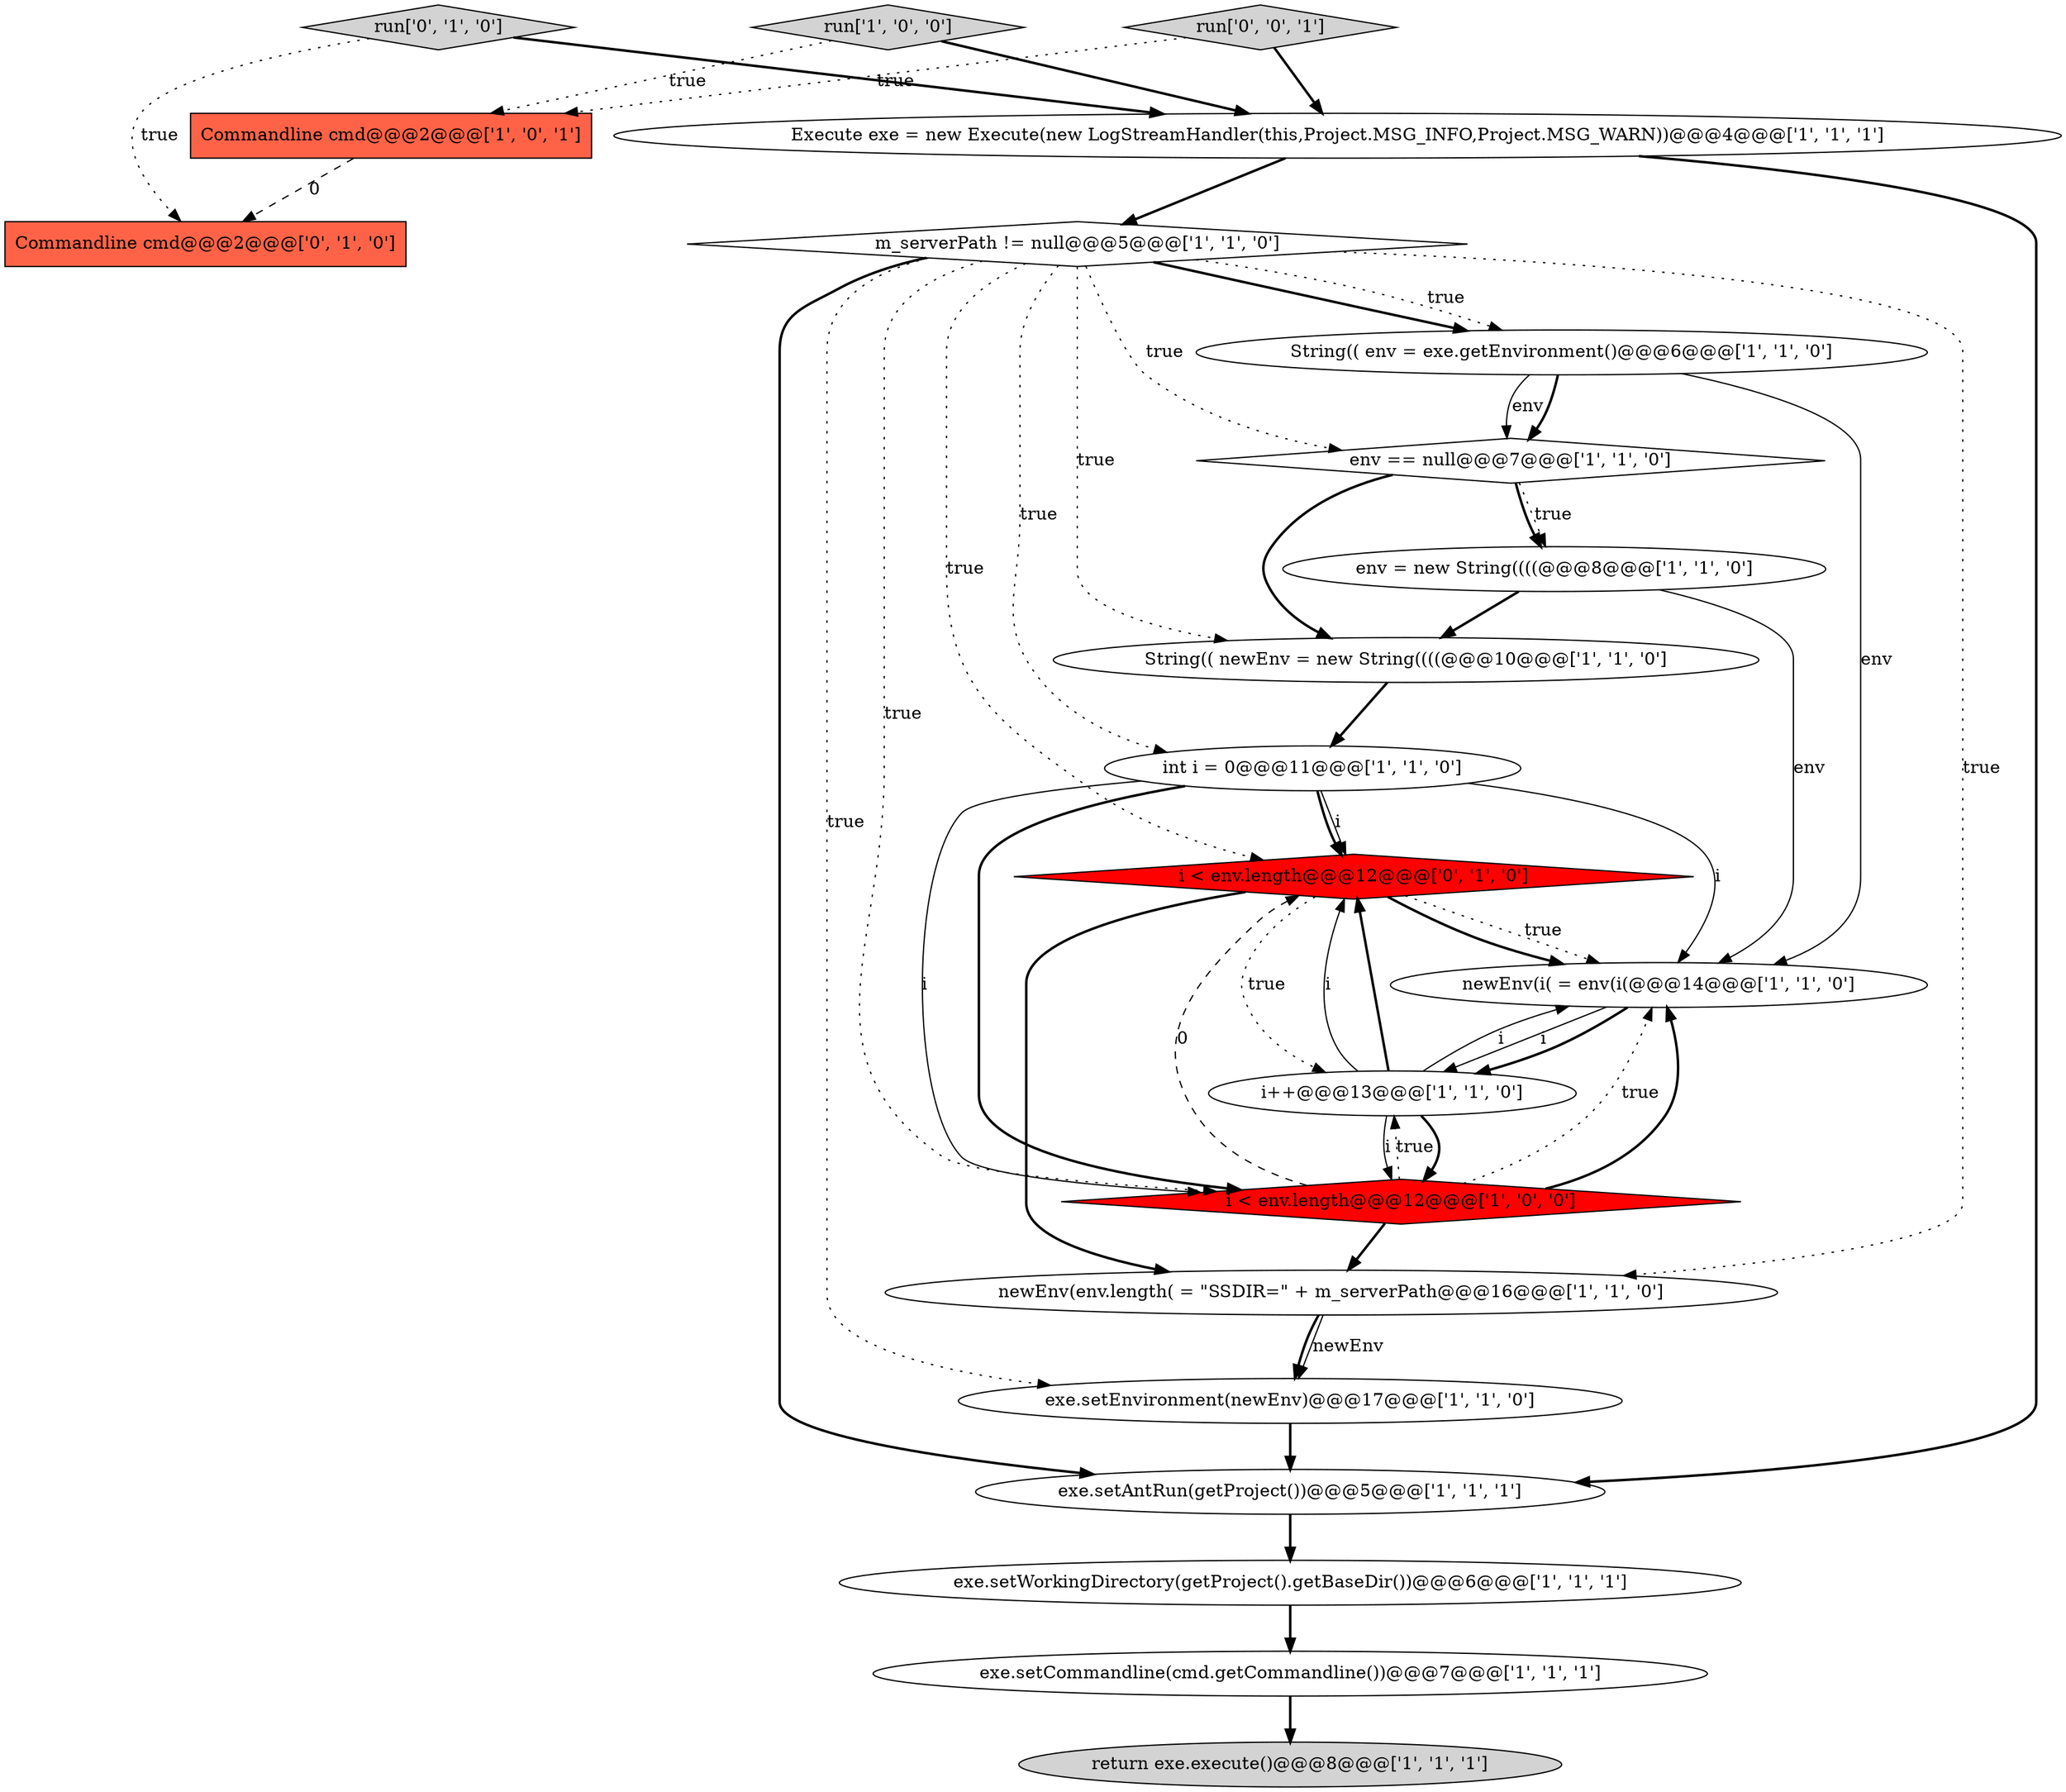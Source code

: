 digraph {
18 [style = filled, label = "Commandline cmd@@@2@@@['0', '1', '0']", fillcolor = tomato, shape = box image = "AAA1AAABBB2BBB"];
21 [style = filled, label = "run['0', '0', '1']", fillcolor = lightgray, shape = diamond image = "AAA0AAABBB3BBB"];
6 [style = filled, label = "exe.setAntRun(getProject())@@@5@@@['1', '1', '1']", fillcolor = white, shape = ellipse image = "AAA0AAABBB1BBB"];
16 [style = filled, label = "run['1', '0', '0']", fillcolor = lightgray, shape = diamond image = "AAA0AAABBB1BBB"];
20 [style = filled, label = "i < env.length@@@12@@@['0', '1', '0']", fillcolor = red, shape = diamond image = "AAA1AAABBB2BBB"];
2 [style = filled, label = "exe.setCommandline(cmd.getCommandline())@@@7@@@['1', '1', '1']", fillcolor = white, shape = ellipse image = "AAA0AAABBB1BBB"];
1 [style = filled, label = "m_serverPath != null@@@5@@@['1', '1', '0']", fillcolor = white, shape = diamond image = "AAA0AAABBB1BBB"];
0 [style = filled, label = "return exe.execute()@@@8@@@['1', '1', '1']", fillcolor = lightgray, shape = ellipse image = "AAA0AAABBB1BBB"];
14 [style = filled, label = "env = new String((((@@@8@@@['1', '1', '0']", fillcolor = white, shape = ellipse image = "AAA0AAABBB1BBB"];
4 [style = filled, label = "String(( newEnv = new String((((@@@10@@@['1', '1', '0']", fillcolor = white, shape = ellipse image = "AAA0AAABBB1BBB"];
12 [style = filled, label = "int i = 0@@@11@@@['1', '1', '0']", fillcolor = white, shape = ellipse image = "AAA0AAABBB1BBB"];
15 [style = filled, label = "i < env.length@@@12@@@['1', '0', '0']", fillcolor = red, shape = diamond image = "AAA1AAABBB1BBB"];
13 [style = filled, label = "Execute exe = new Execute(new LogStreamHandler(this,Project.MSG_INFO,Project.MSG_WARN))@@@4@@@['1', '1', '1']", fillcolor = white, shape = ellipse image = "AAA0AAABBB1BBB"];
3 [style = filled, label = "Commandline cmd@@@2@@@['1', '0', '1']", fillcolor = tomato, shape = box image = "AAA0AAABBB1BBB"];
9 [style = filled, label = "newEnv(i( = env(i(@@@14@@@['1', '1', '0']", fillcolor = white, shape = ellipse image = "AAA0AAABBB1BBB"];
7 [style = filled, label = "newEnv(env.length( = \"SSDIR=\" + m_serverPath@@@16@@@['1', '1', '0']", fillcolor = white, shape = ellipse image = "AAA0AAABBB1BBB"];
19 [style = filled, label = "run['0', '1', '0']", fillcolor = lightgray, shape = diamond image = "AAA0AAABBB2BBB"];
8 [style = filled, label = "exe.setEnvironment(newEnv)@@@17@@@['1', '1', '0']", fillcolor = white, shape = ellipse image = "AAA0AAABBB1BBB"];
17 [style = filled, label = "i++@@@13@@@['1', '1', '0']", fillcolor = white, shape = ellipse image = "AAA0AAABBB1BBB"];
10 [style = filled, label = "String(( env = exe.getEnvironment()@@@6@@@['1', '1', '0']", fillcolor = white, shape = ellipse image = "AAA0AAABBB1BBB"];
11 [style = filled, label = "env == null@@@7@@@['1', '1', '0']", fillcolor = white, shape = diamond image = "AAA0AAABBB1BBB"];
5 [style = filled, label = "exe.setWorkingDirectory(getProject().getBaseDir())@@@6@@@['1', '1', '1']", fillcolor = white, shape = ellipse image = "AAA0AAABBB1BBB"];
12->9 [style = solid, label="i"];
16->13 [style = bold, label=""];
15->20 [style = dashed, label="0"];
7->8 [style = solid, label="newEnv"];
1->10 [style = dotted, label="true"];
15->7 [style = bold, label=""];
20->9 [style = dotted, label="true"];
12->20 [style = solid, label="i"];
11->14 [style = bold, label=""];
20->9 [style = bold, label=""];
20->17 [style = dotted, label="true"];
12->15 [style = solid, label="i"];
3->18 [style = dashed, label="0"];
1->11 [style = dotted, label="true"];
11->4 [style = bold, label=""];
12->15 [style = bold, label=""];
11->14 [style = dotted, label="true"];
19->18 [style = dotted, label="true"];
9->17 [style = solid, label="i"];
12->20 [style = bold, label=""];
9->17 [style = bold, label=""];
8->6 [style = bold, label=""];
1->4 [style = dotted, label="true"];
7->8 [style = bold, label=""];
16->3 [style = dotted, label="true"];
17->9 [style = solid, label="i"];
13->1 [style = bold, label=""];
15->9 [style = dotted, label="true"];
14->9 [style = solid, label="env"];
17->20 [style = solid, label="i"];
10->11 [style = solid, label="env"];
1->7 [style = dotted, label="true"];
15->17 [style = dotted, label="true"];
6->5 [style = bold, label=""];
5->2 [style = bold, label=""];
2->0 [style = bold, label=""];
1->6 [style = bold, label=""];
17->15 [style = solid, label="i"];
19->13 [style = bold, label=""];
15->9 [style = bold, label=""];
1->15 [style = dotted, label="true"];
1->12 [style = dotted, label="true"];
17->15 [style = bold, label=""];
1->8 [style = dotted, label="true"];
21->3 [style = dotted, label="true"];
4->12 [style = bold, label=""];
17->20 [style = bold, label=""];
13->6 [style = bold, label=""];
20->7 [style = bold, label=""];
10->9 [style = solid, label="env"];
1->10 [style = bold, label=""];
1->20 [style = dotted, label="true"];
21->13 [style = bold, label=""];
14->4 [style = bold, label=""];
10->11 [style = bold, label=""];
}
